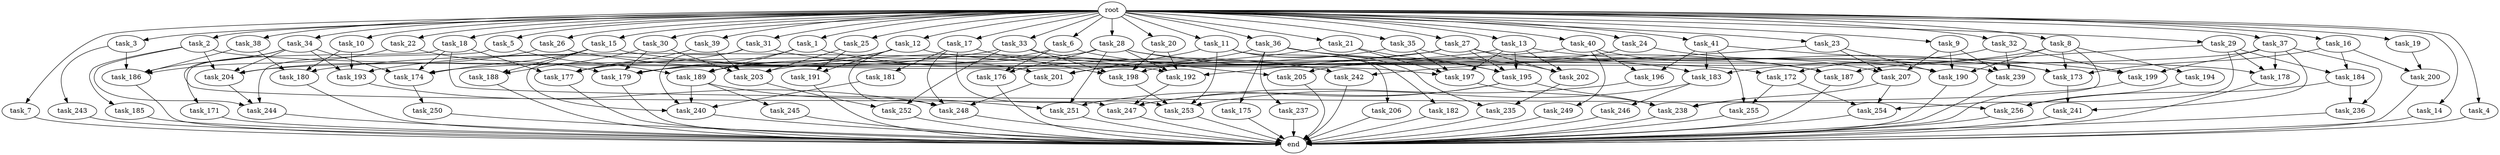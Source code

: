 digraph G {
  task_8 [size="102.400000"];
  task_239 [size="132284992716.800003"];
  task_173 [size="218184338636.800018"];
  task_189 [size="157195803033.600006"];
  task_17 [size="102.400000"];
  task_247 [size="235364207820.800018"];
  task_204 [size="108233175859.200012"];
  task_242 [size="24910810316.800003"];
  task_35 [size="102.400000"];
  task_26 [size="102.400000"];
  task_15 [size="102.400000"];
  task_252 [size="93630287052.800003"];
  task_251 [size="158913789952.000000"];
  task_255 [size="124554051584.000000"];
  task_206 [size="3435973836.800000"];
  task_33 [size="102.400000"];
  task_186 [size="118541097369.600006"];
  task_205 [size="49821620633.600006"];
  task_241 [size="11166914969.600000"];
  task_176 [size="111669149696.000000"];
  task_13 [size="102.400000"];
  task_22 [size="102.400000"];
  task_5 [size="102.400000"];
  task_36 [size="102.400000"];
  task_200 [size="77309411328.000000"];
  task_201 [size="94489280512.000000"];
  task_6 [size="102.400000"];
  task_7 [size="102.400000"];
  task_240 [size="114246130073.600006"];
  task_30 [size="102.400000"];
  task_3 [size="102.400000"];
  task_179 [size="71296457113.600006"];
  task_187 [size="119400090828.800003"];
  task_188 [size="116823110451.200012"];
  task_236 [size="11166914969.600000"];
  task_183 [size="210453397504.000000"];
  task_193 [size="32641751449.600002"];
  task_41 [size="102.400000"];
  task_16 [size="102.400000"];
  task_191 [size="11166914969.600000"];
  task_175 [size="69578470195.199997"];
  task_253 [size="141733920768.000000"];
  task_202 [size="66142496358.400002"];
  root [size="0.000000"];
  task_182 [size="3435973836.800000"];
  task_245 [size="3435973836.800000"];
  task_12 [size="102.400000"];
  task_21 [size="102.400000"];
  task_18 [size="102.400000"];
  task_180 [size="97066260889.600006"];
  task_31 [size="102.400000"];
  task_244 [size="131425999257.600006"];
  task_9 [size="102.400000"];
  task_237 [size="69578470195.199997"];
  task_192 [size="90194313216.000000"];
  task_28 [size="102.400000"];
  task_174 [size="180388626432.000000"];
  task_177 [size="201004469452.800018"];
  task_171 [size="69578470195.199997"];
  task_185 [size="3435973836.800000"];
  task_34 [size="102.400000"];
  task_10 [size="102.400000"];
  task_181 [size="69578470195.199997"];
  task_178 [size="48962627174.400002"];
  task_194 [size="85899345920.000000"];
  task_2 [size="102.400000"];
  task_29 [size="102.400000"];
  end [size="0.000000"];
  task_184 [size="49821620633.600006"];
  task_197 [size="152041842278.399994"];
  task_38 [size="102.400000"];
  task_39 [size="102.400000"];
  task_14 [size="102.400000"];
  task_24 [size="102.400000"];
  task_198 [size="166644731084.800018"];
  task_195 [size="213889371340.800018"];
  task_243 [size="3435973836.800000"];
  task_19 [size="102.400000"];
  task_32 [size="102.400000"];
  task_196 [size="62706522521.600006"];
  task_25 [size="102.400000"];
  task_4 [size="102.400000"];
  task_40 [size="102.400000"];
  task_235 [size="45526653337.600006"];
  task_27 [size="102.400000"];
  task_207 [size="66142496358.400002"];
  task_254 [size="125413045043.200012"];
  task_23 [size="102.400000"];
  task_37 [size="102.400000"];
  task_256 [size="108233175859.200012"];
  task_1 [size="102.400000"];
  task_11 [size="102.400000"];
  task_190 [size="152041842278.399994"];
  task_249 [size="7730941132.800000"];
  task_172 [size="155477816115.200012"];
  task_250 [size="54975581388.800003"];
  task_246 [size="13743895347.200001"];
  task_20 [size="102.400000"];
  task_203 [size="97066260889.600006"];
  task_199 [size="127990025420.800003"];
  task_238 [size="240518168576.000000"];
  task_248 [size="88476326297.600006"];

  task_8 -> task_190 [size="838860800.000000"];
  task_8 -> task_194 [size="838860800.000000"];
  task_8 -> task_183 [size="838860800.000000"];
  task_8 -> task_173 [size="838860800.000000"];
  task_8 -> task_238 [size="838860800.000000"];
  task_239 -> end [size="1.000000"];
  task_173 -> task_241 [size="75497472.000000"];
  task_189 -> task_245 [size="33554432.000000"];
  task_189 -> task_251 [size="33554432.000000"];
  task_189 -> task_240 [size="33554432.000000"];
  task_17 -> task_181 [size="679477248.000000"];
  task_17 -> task_198 [size="679477248.000000"];
  task_17 -> task_253 [size="679477248.000000"];
  task_17 -> task_248 [size="679477248.000000"];
  task_247 -> end [size="1.000000"];
  task_204 -> task_244 [size="411041792.000000"];
  task_242 -> end [size="1.000000"];
  task_35 -> task_202 [size="75497472.000000"];
  task_35 -> task_197 [size="75497472.000000"];
  task_35 -> task_203 [size="75497472.000000"];
  task_26 -> task_204 [size="134217728.000000"];
  task_26 -> task_192 [size="134217728.000000"];
  task_15 -> task_188 [size="838860800.000000"];
  task_15 -> task_172 [size="838860800.000000"];
  task_15 -> task_174 [size="838860800.000000"];
  task_15 -> task_240 [size="838860800.000000"];
  task_252 -> end [size="1.000000"];
  task_251 -> end [size="1.000000"];
  task_255 -> end [size="1.000000"];
  task_206 -> end [size="1.000000"];
  task_33 -> task_239 [size="75497472.000000"];
  task_33 -> task_198 [size="75497472.000000"];
  task_33 -> task_252 [size="75497472.000000"];
  task_33 -> task_193 [size="75497472.000000"];
  task_186 -> end [size="1.000000"];
  task_205 -> end [size="1.000000"];
  task_241 -> end [size="1.000000"];
  task_176 -> end [size="1.000000"];
  task_13 -> task_202 [size="536870912.000000"];
  task_13 -> task_197 [size="536870912.000000"];
  task_13 -> task_173 [size="536870912.000000"];
  task_13 -> task_195 [size="536870912.000000"];
  task_13 -> task_177 [size="536870912.000000"];
  task_22 -> task_179 [size="75497472.000000"];
  task_22 -> task_186 [size="75497472.000000"];
  task_5 -> task_189 [size="838860800.000000"];
  task_5 -> task_244 [size="838860800.000000"];
  task_36 -> task_201 [size="679477248.000000"];
  task_36 -> task_237 [size="679477248.000000"];
  task_36 -> task_195 [size="679477248.000000"];
  task_36 -> task_175 [size="679477248.000000"];
  task_36 -> task_187 [size="679477248.000000"];
  task_200 -> end [size="1.000000"];
  task_201 -> task_248 [size="75497472.000000"];
  task_6 -> task_189 [size="411041792.000000"];
  task_6 -> task_176 [size="411041792.000000"];
  task_6 -> task_205 [size="411041792.000000"];
  task_7 -> end [size="1.000000"];
  task_240 -> end [size="1.000000"];
  task_30 -> task_188 [size="301989888.000000"];
  task_30 -> task_179 [size="301989888.000000"];
  task_30 -> task_203 [size="301989888.000000"];
  task_3 -> task_186 [size="33554432.000000"];
  task_3 -> task_243 [size="33554432.000000"];
  task_179 -> end [size="1.000000"];
  task_187 -> end [size="1.000000"];
  task_188 -> end [size="1.000000"];
  task_236 -> end [size="1.000000"];
  task_183 -> task_253 [size="134217728.000000"];
  task_183 -> task_246 [size="134217728.000000"];
  task_193 -> task_248 [size="33554432.000000"];
  task_41 -> task_196 [size="536870912.000000"];
  task_41 -> task_255 [size="536870912.000000"];
  task_41 -> task_199 [size="536870912.000000"];
  task_41 -> task_183 [size="536870912.000000"];
  task_16 -> task_184 [size="75497472.000000"];
  task_16 -> task_173 [size="75497472.000000"];
  task_16 -> task_200 [size="75497472.000000"];
  task_191 -> end [size="1.000000"];
  task_175 -> end [size="1.000000"];
  task_253 -> end [size="1.000000"];
  task_202 -> task_235 [size="411041792.000000"];
  root -> task_8 [size="1.000000"];
  root -> task_14 [size="1.000000"];
  root -> task_24 [size="1.000000"];
  root -> task_13 [size="1.000000"];
  root -> task_33 [size="1.000000"];
  root -> task_12 [size="1.000000"];
  root -> task_21 [size="1.000000"];
  root -> task_18 [size="1.000000"];
  root -> task_22 [size="1.000000"];
  root -> task_31 [size="1.000000"];
  root -> task_9 [size="1.000000"];
  root -> task_5 [size="1.000000"];
  root -> task_36 [size="1.000000"];
  root -> task_32 [size="1.000000"];
  root -> task_26 [size="1.000000"];
  root -> task_15 [size="1.000000"];
  root -> task_6 [size="1.000000"];
  root -> task_4 [size="1.000000"];
  root -> task_25 [size="1.000000"];
  root -> task_40 [size="1.000000"];
  root -> task_30 [size="1.000000"];
  root -> task_34 [size="1.000000"];
  root -> task_3 [size="1.000000"];
  root -> task_19 [size="1.000000"];
  root -> task_10 [size="1.000000"];
  root -> task_23 [size="1.000000"];
  root -> task_37 [size="1.000000"];
  root -> task_39 [size="1.000000"];
  root -> task_1 [size="1.000000"];
  root -> task_11 [size="1.000000"];
  root -> task_17 [size="1.000000"];
  root -> task_2 [size="1.000000"];
  root -> task_41 [size="1.000000"];
  root -> task_29 [size="1.000000"];
  root -> task_20 [size="1.000000"];
  root -> task_35 [size="1.000000"];
  root -> task_7 [size="1.000000"];
  root -> task_27 [size="1.000000"];
  root -> task_38 [size="1.000000"];
  root -> task_28 [size="1.000000"];
  root -> task_16 [size="1.000000"];
  task_182 -> end [size="1.000000"];
  task_245 -> end [size="1.000000"];
  task_12 -> task_190 [size="75497472.000000"];
  task_12 -> task_189 [size="75497472.000000"];
  task_12 -> task_191 [size="75497472.000000"];
  task_12 -> task_179 [size="75497472.000000"];
  task_12 -> task_248 [size="75497472.000000"];
  task_21 -> task_198 [size="838860800.000000"];
  task_21 -> task_195 [size="838860800.000000"];
  task_21 -> task_197 [size="838860800.000000"];
  task_18 -> task_174 [size="679477248.000000"];
  task_18 -> task_177 [size="679477248.000000"];
  task_18 -> task_171 [size="679477248.000000"];
  task_18 -> task_256 [size="679477248.000000"];
  task_180 -> end [size="1.000000"];
  task_31 -> task_201 [size="209715200.000000"];
  task_31 -> task_177 [size="209715200.000000"];
  task_31 -> task_240 [size="209715200.000000"];
  task_244 -> end [size="1.000000"];
  task_9 -> task_190 [size="536870912.000000"];
  task_9 -> task_239 [size="536870912.000000"];
  task_9 -> task_207 [size="536870912.000000"];
  task_237 -> end [size="1.000000"];
  task_192 -> task_247 [size="411041792.000000"];
  task_28 -> task_251 [size="679477248.000000"];
  task_28 -> task_204 [size="679477248.000000"];
  task_28 -> task_176 [size="679477248.000000"];
  task_28 -> task_173 [size="679477248.000000"];
  task_28 -> task_192 [size="679477248.000000"];
  task_28 -> task_183 [size="679477248.000000"];
  task_174 -> task_250 [size="536870912.000000"];
  task_177 -> end [size="1.000000"];
  task_171 -> end [size="1.000000"];
  task_185 -> end [size="1.000000"];
  task_34 -> task_193 [size="209715200.000000"];
  task_34 -> task_204 [size="209715200.000000"];
  task_34 -> task_174 [size="209715200.000000"];
  task_34 -> task_247 [size="209715200.000000"];
  task_34 -> task_186 [size="209715200.000000"];
  task_10 -> task_180 [size="33554432.000000"];
  task_10 -> task_193 [size="33554432.000000"];
  task_181 -> task_240 [size="33554432.000000"];
  task_178 -> end [size="1.000000"];
  task_194 -> task_256 [size="301989888.000000"];
  task_2 -> task_185 [size="33554432.000000"];
  task_2 -> task_197 [size="33554432.000000"];
  task_2 -> task_204 [size="33554432.000000"];
  task_2 -> task_244 [size="33554432.000000"];
  task_29 -> task_184 [size="411041792.000000"];
  task_29 -> task_178 [size="411041792.000000"];
  task_29 -> task_187 [size="411041792.000000"];
  task_29 -> task_254 [size="411041792.000000"];
  task_184 -> task_236 [size="75497472.000000"];
  task_184 -> task_256 [size="75497472.000000"];
  task_197 -> task_238 [size="536870912.000000"];
  task_38 -> task_180 [size="838860800.000000"];
  task_38 -> task_186 [size="838860800.000000"];
  task_39 -> task_177 [size="536870912.000000"];
  task_39 -> task_203 [size="536870912.000000"];
  task_14 -> end [size="1.000000"];
  task_24 -> task_205 [size="75497472.000000"];
  task_24 -> task_207 [size="75497472.000000"];
  task_198 -> task_253 [size="536870912.000000"];
  task_195 -> task_251 [size="838860800.000000"];
  task_195 -> task_247 [size="838860800.000000"];
  task_195 -> task_238 [size="838860800.000000"];
  task_243 -> end [size="1.000000"];
  task_19 -> task_200 [size="679477248.000000"];
  task_32 -> task_172 [size="679477248.000000"];
  task_32 -> task_199 [size="679477248.000000"];
  task_32 -> task_239 [size="679477248.000000"];
  task_196 -> task_247 [size="838860800.000000"];
  task_25 -> task_191 [size="33554432.000000"];
  task_25 -> task_203 [size="33554432.000000"];
  task_4 -> end [size="1.000000"];
  task_40 -> task_196 [size="75497472.000000"];
  task_40 -> task_180 [size="75497472.000000"];
  task_40 -> task_187 [size="75497472.000000"];
  task_40 -> task_249 [size="75497472.000000"];
  task_235 -> end [size="1.000000"];
  task_27 -> task_202 [size="33554432.000000"];
  task_27 -> task_174 [size="33554432.000000"];
  task_27 -> task_178 [size="33554432.000000"];
  task_27 -> task_195 [size="33554432.000000"];
  task_27 -> task_192 [size="33554432.000000"];
  task_207 -> task_238 [size="134217728.000000"];
  task_207 -> task_254 [size="134217728.000000"];
  task_254 -> end [size="1.000000"];
  task_23 -> task_190 [size="33554432.000000"];
  task_23 -> task_242 [size="33554432.000000"];
  task_23 -> task_207 [size="33554432.000000"];
  task_37 -> task_236 [size="33554432.000000"];
  task_37 -> task_241 [size="33554432.000000"];
  task_37 -> task_199 [size="33554432.000000"];
  task_37 -> task_178 [size="33554432.000000"];
  task_37 -> task_179 [size="33554432.000000"];
  task_256 -> end [size="1.000000"];
  task_1 -> task_189 [size="209715200.000000"];
  task_1 -> task_179 [size="209715200.000000"];
  task_1 -> task_242 [size="209715200.000000"];
  task_11 -> task_201 [size="33554432.000000"];
  task_11 -> task_253 [size="33554432.000000"];
  task_11 -> task_182 [size="33554432.000000"];
  task_11 -> task_206 [size="33554432.000000"];
  task_11 -> task_235 [size="33554432.000000"];
  task_190 -> end [size="1.000000"];
  task_249 -> end [size="1.000000"];
  task_172 -> task_255 [size="679477248.000000"];
  task_172 -> task_254 [size="679477248.000000"];
  task_250 -> end [size="1.000000"];
  task_246 -> end [size="1.000000"];
  task_20 -> task_198 [size="33554432.000000"];
  task_20 -> task_192 [size="33554432.000000"];
  task_203 -> task_252 [size="838860800.000000"];
  task_199 -> end [size="1.000000"];
  task_238 -> end [size="1.000000"];
  task_248 -> end [size="1.000000"];
}
